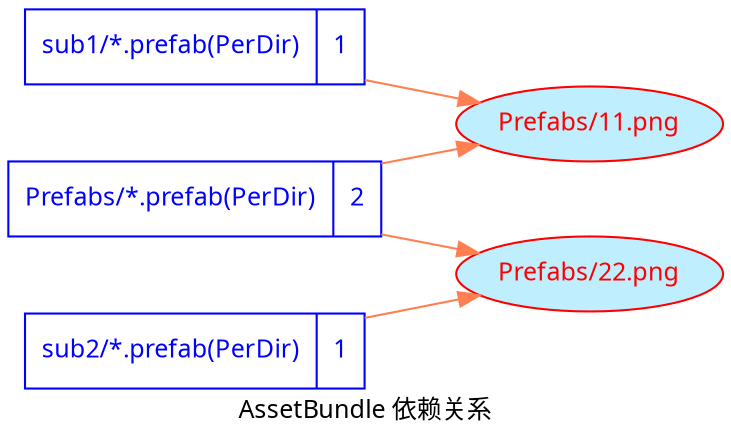 digraph dep {
    fontname = "Microsoft YaHei";
    label = "AssetBundle 依赖关系"
    nodesep=0.5
    rankdir = "LR"
    fontsize = 12;
    node [ fontname = "Microsoft YaHei", fontsize = 12, shape = "record" color="skyblue"];
    edge [ fontname = "Microsoft YaHei", fontsize = 12 , color="coral"];
	"Prefabs/*.prefab(PerDir)" [color="blue", fontcolor="blue", label="{<f0> Prefabs/*.prefab(PerDir) |<f1> 2 }"]
	"sub1/*.prefab(PerDir)" [color="blue", fontcolor="blue", label="{<f0> sub1/*.prefab(PerDir) |<f1> 1 }"]
	"sub2/*.prefab(PerDir)" [color="blue", fontcolor="blue", label="{<f0> sub2/*.prefab(PerDir) |<f1> 1 }"]
	"Prefabs/11.png" [color="red", fontcolor="red", shape="ellipse", fillcolor="lightblue1", style="filled"]
	"Prefabs/22.png" [color="red", fontcolor="red", shape="ellipse", fillcolor="lightblue1", style="filled"]
	"Prefabs/*.prefab(PerDir)"->"Prefabs/11.png"
	"Prefabs/*.prefab(PerDir)"->"Prefabs/22.png"


	"sub1/*.prefab(PerDir)"->"Prefabs/11.png"


	"sub2/*.prefab(PerDir)"->"Prefabs/22.png"




}
